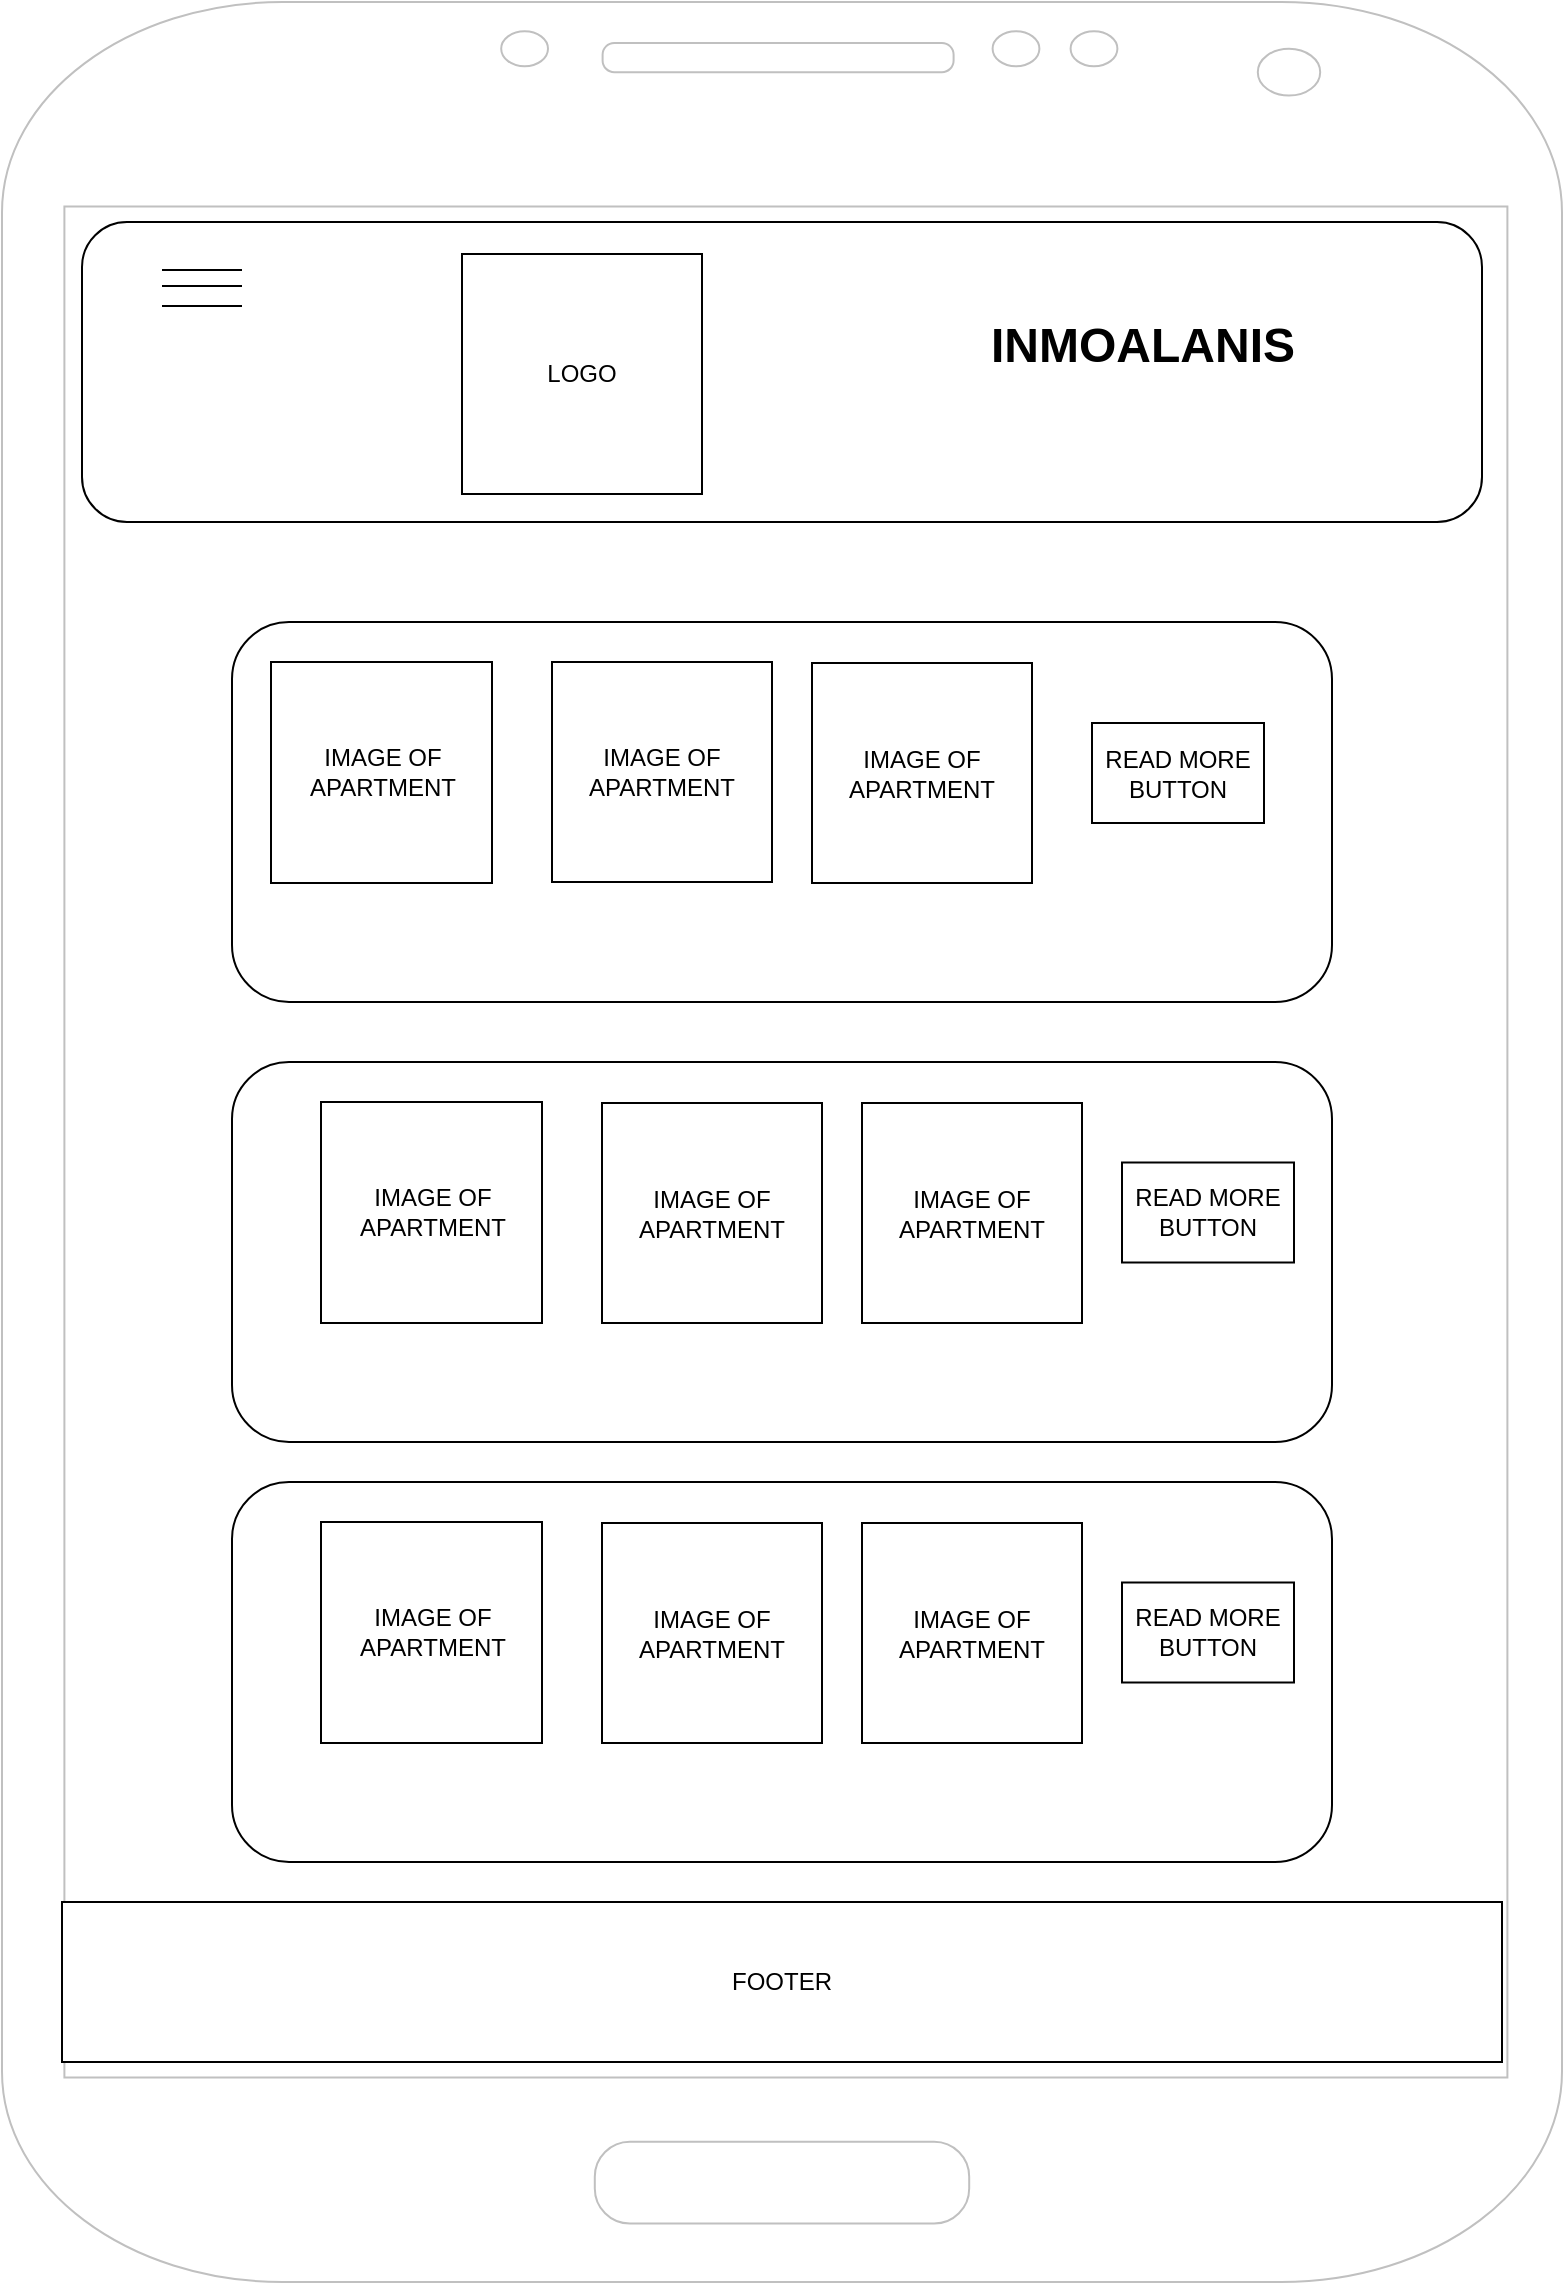 <mxfile version="26.0.11">
  <diagram name="Page-1" id="gjoN0iOo2MObjWJ7JiVZ">
    <mxGraphModel dx="1335" dy="1142" grid="1" gridSize="10" guides="1" tooltips="1" connect="1" arrows="1" fold="1" page="1" pageScale="1" pageWidth="827" pageHeight="1169" math="0" shadow="0">
      <root>
        <mxCell id="0" />
        <mxCell id="1" parent="0" />
        <mxCell id="Ue4BMCunASPCxmnvhw0U-20" value="" style="verticalLabelPosition=bottom;verticalAlign=top;html=1;shadow=0;dashed=0;strokeWidth=1;shape=mxgraph.android.phone2;strokeColor=#c0c0c0;" vertex="1" parent="1">
          <mxGeometry x="20" y="10" width="780" height="1140" as="geometry" />
        </mxCell>
        <mxCell id="Ue4BMCunASPCxmnvhw0U-23" value="" style="rounded=1;whiteSpace=wrap;html=1;" vertex="1" parent="1">
          <mxGeometry x="60" y="120" width="700" height="150" as="geometry" />
        </mxCell>
        <mxCell id="Ue4BMCunASPCxmnvhw0U-26" value="" style="rounded=1;whiteSpace=wrap;html=1;align=left;" vertex="1" parent="1">
          <mxGeometry x="135" y="320" width="550" height="190" as="geometry" />
        </mxCell>
        <mxCell id="Ue4BMCunASPCxmnvhw0U-28" value="" style="line;strokeWidth=1;fillColor=none;align=left;verticalAlign=middle;spacingTop=-1;spacingLeft=3;spacingRight=3;rotatable=0;labelPosition=right;points=[];portConstraint=eastwest;strokeColor=inherit;" vertex="1" parent="1">
          <mxGeometry x="100" y="130" width="40" height="28" as="geometry" />
        </mxCell>
        <mxCell id="Ue4BMCunASPCxmnvhw0U-29" value="" style="line;strokeWidth=1;fillColor=none;align=left;verticalAlign=middle;spacingTop=-1;spacingLeft=3;spacingRight=3;rotatable=0;labelPosition=right;points=[];portConstraint=eastwest;strokeColor=inherit;" vertex="1" parent="1">
          <mxGeometry x="100" y="138" width="40" height="28" as="geometry" />
        </mxCell>
        <mxCell id="Ue4BMCunASPCxmnvhw0U-30" value="" style="line;strokeWidth=1;fillColor=none;align=left;verticalAlign=middle;spacingTop=-1;spacingLeft=3;spacingRight=3;rotatable=0;labelPosition=right;points=[];portConstraint=eastwest;strokeColor=inherit;" vertex="1" parent="1">
          <mxGeometry x="100" y="148" width="40" height="28" as="geometry" />
        </mxCell>
        <mxCell id="Ue4BMCunASPCxmnvhw0U-5" value="INMOALANIS&lt;div&gt;&lt;br&gt;&lt;/div&gt;" style="text;strokeColor=none;fillColor=none;html=1;fontSize=24;fontStyle=1;verticalAlign=middle;align=center;" vertex="1" parent="1">
          <mxGeometry x="460" y="166" width="260" height="60" as="geometry" />
        </mxCell>
        <mxCell id="Ue4BMCunASPCxmnvhw0U-33" value="LOGO" style="whiteSpace=wrap;html=1;aspect=fixed;" vertex="1" parent="1">
          <mxGeometry x="250" y="136" width="120" height="120" as="geometry" />
        </mxCell>
        <mxCell id="Ue4BMCunASPCxmnvhw0U-34" value="IMAGE OF APARTMENT" style="whiteSpace=wrap;html=1;aspect=fixed;" vertex="1" parent="1">
          <mxGeometry x="154.5" y="340" width="110.5" height="110.5" as="geometry" />
        </mxCell>
        <mxCell id="Ue4BMCunASPCxmnvhw0U-35" value="IMAGE OF APARTMENT" style="whiteSpace=wrap;html=1;aspect=fixed;" vertex="1" parent="1">
          <mxGeometry x="295" y="340" width="110" height="110" as="geometry" />
        </mxCell>
        <mxCell id="Ue4BMCunASPCxmnvhw0U-36" value="IMAGE OF APARTMENT" style="whiteSpace=wrap;html=1;aspect=fixed;" vertex="1" parent="1">
          <mxGeometry x="425" y="340.5" width="110" height="110" as="geometry" />
        </mxCell>
        <mxCell id="Ue4BMCunASPCxmnvhw0U-38" value="READ MORE BUTTON" style="rounded=0;whiteSpace=wrap;html=1;" vertex="1" parent="1">
          <mxGeometry x="565" y="370.5" width="86" height="50" as="geometry" />
        </mxCell>
        <mxCell id="Ue4BMCunASPCxmnvhw0U-39" value="" style="rounded=1;whiteSpace=wrap;html=1;align=left;" vertex="1" parent="1">
          <mxGeometry x="135" y="540" width="550" height="190" as="geometry" />
        </mxCell>
        <mxCell id="Ue4BMCunASPCxmnvhw0U-40" value="IMAGE OF APARTMENT" style="whiteSpace=wrap;html=1;aspect=fixed;" vertex="1" parent="1">
          <mxGeometry x="179.5" y="560" width="110.5" height="110.5" as="geometry" />
        </mxCell>
        <mxCell id="Ue4BMCunASPCxmnvhw0U-41" value="IMAGE OF APARTMENT" style="whiteSpace=wrap;html=1;aspect=fixed;" vertex="1" parent="1">
          <mxGeometry x="320" y="560.5" width="110" height="110" as="geometry" />
        </mxCell>
        <mxCell id="Ue4BMCunASPCxmnvhw0U-42" value="IMAGE OF APARTMENT" style="whiteSpace=wrap;html=1;aspect=fixed;" vertex="1" parent="1">
          <mxGeometry x="450" y="560.5" width="110" height="110" as="geometry" />
        </mxCell>
        <mxCell id="Ue4BMCunASPCxmnvhw0U-43" value="READ MORE BUTTON" style="rounded=0;whiteSpace=wrap;html=1;" vertex="1" parent="1">
          <mxGeometry x="580" y="590.25" width="86" height="50" as="geometry" />
        </mxCell>
        <mxCell id="Ue4BMCunASPCxmnvhw0U-44" value="" style="rounded=1;whiteSpace=wrap;html=1;align=left;" vertex="1" parent="1">
          <mxGeometry x="135" y="750" width="550" height="190" as="geometry" />
        </mxCell>
        <mxCell id="Ue4BMCunASPCxmnvhw0U-45" value="IMAGE OF APARTMENT" style="whiteSpace=wrap;html=1;aspect=fixed;" vertex="1" parent="1">
          <mxGeometry x="179.5" y="770" width="110.5" height="110.5" as="geometry" />
        </mxCell>
        <mxCell id="Ue4BMCunASPCxmnvhw0U-46" value="IMAGE OF APARTMENT" style="whiteSpace=wrap;html=1;aspect=fixed;" vertex="1" parent="1">
          <mxGeometry x="320" y="770.5" width="110" height="110" as="geometry" />
        </mxCell>
        <mxCell id="Ue4BMCunASPCxmnvhw0U-47" value="IMAGE OF APARTMENT" style="whiteSpace=wrap;html=1;aspect=fixed;" vertex="1" parent="1">
          <mxGeometry x="450" y="770.5" width="110" height="110" as="geometry" />
        </mxCell>
        <mxCell id="Ue4BMCunASPCxmnvhw0U-48" value="READ MORE BUTTON" style="rounded=0;whiteSpace=wrap;html=1;" vertex="1" parent="1">
          <mxGeometry x="580" y="800.25" width="86" height="50" as="geometry" />
        </mxCell>
        <mxCell id="Ue4BMCunASPCxmnvhw0U-49" value="FOOTER" style="rounded=0;whiteSpace=wrap;html=1;" vertex="1" parent="1">
          <mxGeometry x="50" y="960" width="720" height="80" as="geometry" />
        </mxCell>
      </root>
    </mxGraphModel>
  </diagram>
</mxfile>
